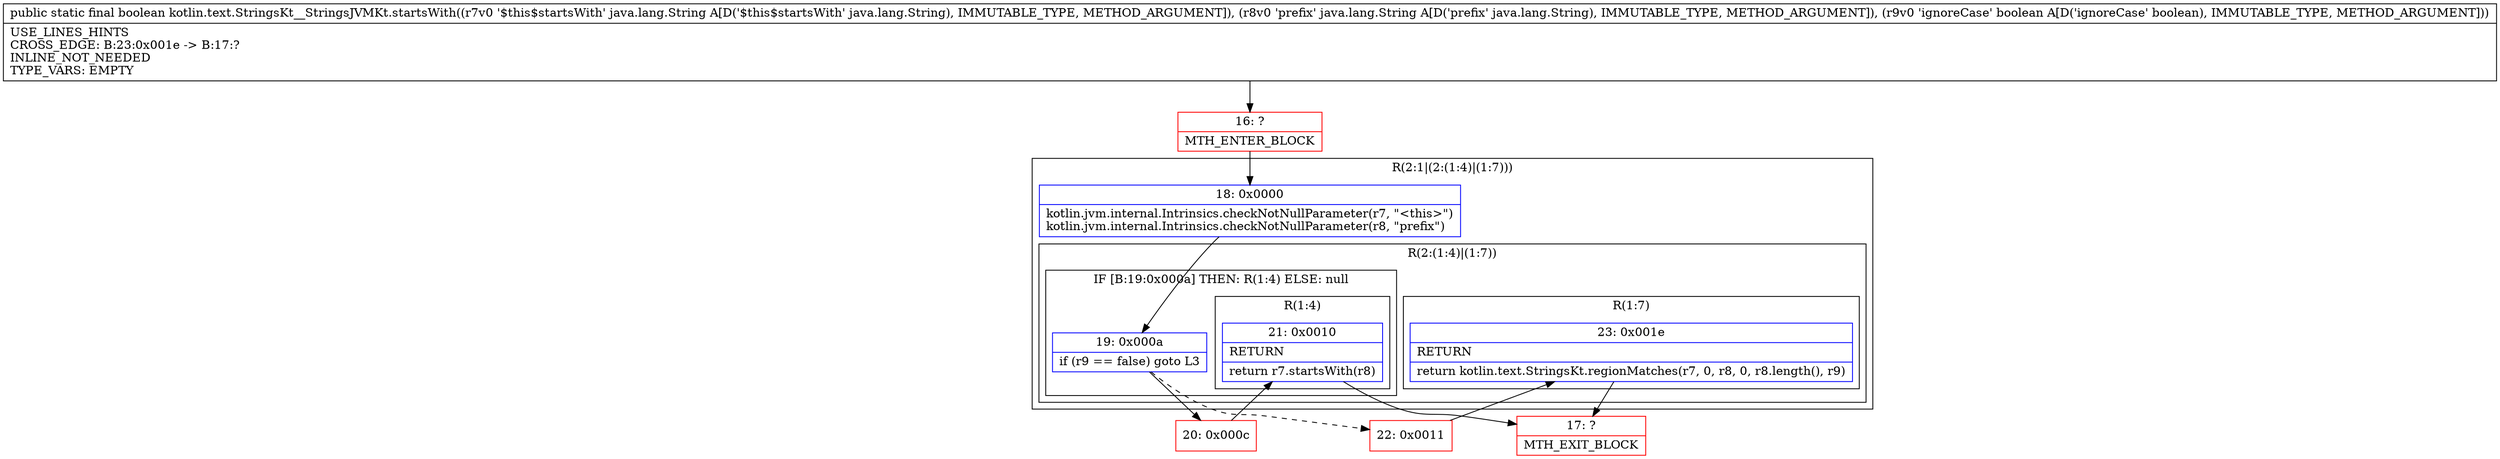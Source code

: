 digraph "CFG forkotlin.text.StringsKt__StringsJVMKt.startsWith(Ljava\/lang\/String;Ljava\/lang\/String;Z)Z" {
subgraph cluster_Region_1338014731 {
label = "R(2:1|(2:(1:4)|(1:7)))";
node [shape=record,color=blue];
Node_18 [shape=record,label="{18\:\ 0x0000|kotlin.jvm.internal.Intrinsics.checkNotNullParameter(r7, \"\<this\>\")\lkotlin.jvm.internal.Intrinsics.checkNotNullParameter(r8, \"prefix\")\l}"];
subgraph cluster_Region_1166966731 {
label = "R(2:(1:4)|(1:7))";
node [shape=record,color=blue];
subgraph cluster_IfRegion_1346341482 {
label = "IF [B:19:0x000a] THEN: R(1:4) ELSE: null";
node [shape=record,color=blue];
Node_19 [shape=record,label="{19\:\ 0x000a|if (r9 == false) goto L3\l}"];
subgraph cluster_Region_1684830071 {
label = "R(1:4)";
node [shape=record,color=blue];
Node_21 [shape=record,label="{21\:\ 0x0010|RETURN\l|return r7.startsWith(r8)\l}"];
}
}
subgraph cluster_Region_679509973 {
label = "R(1:7)";
node [shape=record,color=blue];
Node_23 [shape=record,label="{23\:\ 0x001e|RETURN\l|return kotlin.text.StringsKt.regionMatches(r7, 0, r8, 0, r8.length(), r9)\l}"];
}
}
}
Node_16 [shape=record,color=red,label="{16\:\ ?|MTH_ENTER_BLOCK\l}"];
Node_20 [shape=record,color=red,label="{20\:\ 0x000c}"];
Node_17 [shape=record,color=red,label="{17\:\ ?|MTH_EXIT_BLOCK\l}"];
Node_22 [shape=record,color=red,label="{22\:\ 0x0011}"];
MethodNode[shape=record,label="{public static final boolean kotlin.text.StringsKt__StringsJVMKt.startsWith((r7v0 '$this$startsWith' java.lang.String A[D('$this$startsWith' java.lang.String), IMMUTABLE_TYPE, METHOD_ARGUMENT]), (r8v0 'prefix' java.lang.String A[D('prefix' java.lang.String), IMMUTABLE_TYPE, METHOD_ARGUMENT]), (r9v0 'ignoreCase' boolean A[D('ignoreCase' boolean), IMMUTABLE_TYPE, METHOD_ARGUMENT]))  | USE_LINES_HINTS\lCROSS_EDGE: B:23:0x001e \-\> B:17:?\lINLINE_NOT_NEEDED\lTYPE_VARS: EMPTY\l}"];
MethodNode -> Node_16;Node_18 -> Node_19;
Node_19 -> Node_20;
Node_19 -> Node_22[style=dashed];
Node_21 -> Node_17;
Node_23 -> Node_17;
Node_16 -> Node_18;
Node_20 -> Node_21;
Node_22 -> Node_23;
}

